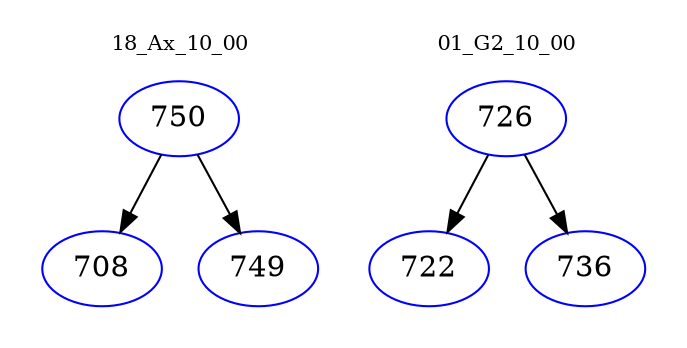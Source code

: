 digraph{
subgraph cluster_0 {
color = white
label = "18_Ax_10_00";
fontsize=10;
T0_750 [label="750", color="blue"]
T0_750 -> T0_708 [color="black"]
T0_708 [label="708", color="blue"]
T0_750 -> T0_749 [color="black"]
T0_749 [label="749", color="blue"]
}
subgraph cluster_1 {
color = white
label = "01_G2_10_00";
fontsize=10;
T1_726 [label="726", color="blue"]
T1_726 -> T1_722 [color="black"]
T1_722 [label="722", color="blue"]
T1_726 -> T1_736 [color="black"]
T1_736 [label="736", color="blue"]
}
}
